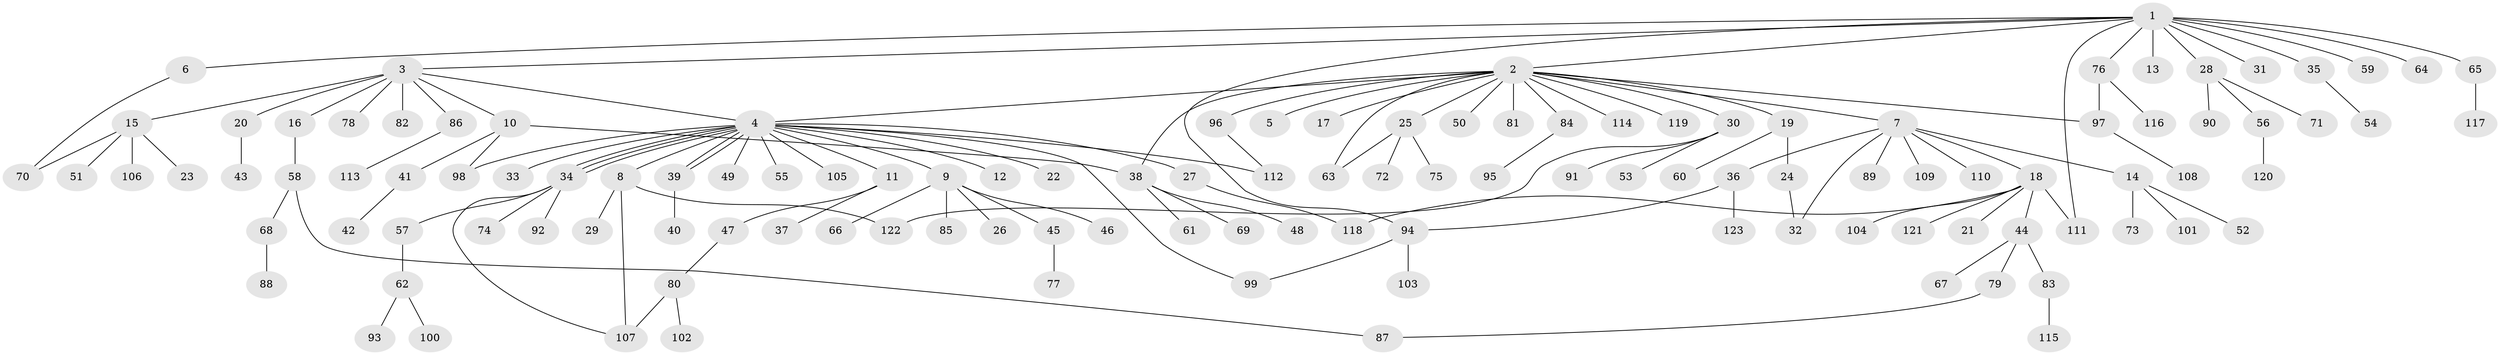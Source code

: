 // coarse degree distribution, {1: 0.44, 14: 0.02, 2: 0.3, 10: 0.02, 6: 0.04, 3: 0.12, 4: 0.02, 5: 0.02, 13: 0.02}
// Generated by graph-tools (version 1.1) at 2025/36/03/04/25 23:36:43]
// undirected, 123 vertices, 141 edges
graph export_dot {
  node [color=gray90,style=filled];
  1;
  2;
  3;
  4;
  5;
  6;
  7;
  8;
  9;
  10;
  11;
  12;
  13;
  14;
  15;
  16;
  17;
  18;
  19;
  20;
  21;
  22;
  23;
  24;
  25;
  26;
  27;
  28;
  29;
  30;
  31;
  32;
  33;
  34;
  35;
  36;
  37;
  38;
  39;
  40;
  41;
  42;
  43;
  44;
  45;
  46;
  47;
  48;
  49;
  50;
  51;
  52;
  53;
  54;
  55;
  56;
  57;
  58;
  59;
  60;
  61;
  62;
  63;
  64;
  65;
  66;
  67;
  68;
  69;
  70;
  71;
  72;
  73;
  74;
  75;
  76;
  77;
  78;
  79;
  80;
  81;
  82;
  83;
  84;
  85;
  86;
  87;
  88;
  89;
  90;
  91;
  92;
  93;
  94;
  95;
  96;
  97;
  98;
  99;
  100;
  101;
  102;
  103;
  104;
  105;
  106;
  107;
  108;
  109;
  110;
  111;
  112;
  113;
  114;
  115;
  116;
  117;
  118;
  119;
  120;
  121;
  122;
  123;
  1 -- 2;
  1 -- 3;
  1 -- 6;
  1 -- 13;
  1 -- 28;
  1 -- 31;
  1 -- 35;
  1 -- 59;
  1 -- 64;
  1 -- 65;
  1 -- 76;
  1 -- 94;
  1 -- 111;
  2 -- 4;
  2 -- 5;
  2 -- 7;
  2 -- 17;
  2 -- 19;
  2 -- 25;
  2 -- 30;
  2 -- 38;
  2 -- 50;
  2 -- 63;
  2 -- 81;
  2 -- 84;
  2 -- 96;
  2 -- 97;
  2 -- 114;
  2 -- 119;
  3 -- 4;
  3 -- 10;
  3 -- 15;
  3 -- 16;
  3 -- 20;
  3 -- 78;
  3 -- 82;
  3 -- 86;
  4 -- 8;
  4 -- 9;
  4 -- 11;
  4 -- 12;
  4 -- 22;
  4 -- 27;
  4 -- 33;
  4 -- 34;
  4 -- 34;
  4 -- 34;
  4 -- 39;
  4 -- 39;
  4 -- 49;
  4 -- 55;
  4 -- 98;
  4 -- 99;
  4 -- 105;
  4 -- 112;
  6 -- 70;
  7 -- 14;
  7 -- 18;
  7 -- 32;
  7 -- 36;
  7 -- 89;
  7 -- 109;
  7 -- 110;
  8 -- 29;
  8 -- 107;
  8 -- 122;
  9 -- 26;
  9 -- 45;
  9 -- 46;
  9 -- 66;
  9 -- 85;
  10 -- 38;
  10 -- 41;
  10 -- 98;
  11 -- 37;
  11 -- 47;
  14 -- 52;
  14 -- 73;
  14 -- 101;
  15 -- 23;
  15 -- 51;
  15 -- 70;
  15 -- 106;
  16 -- 58;
  18 -- 21;
  18 -- 44;
  18 -- 104;
  18 -- 111;
  18 -- 118;
  18 -- 121;
  19 -- 24;
  19 -- 60;
  20 -- 43;
  24 -- 32;
  25 -- 63;
  25 -- 72;
  25 -- 75;
  27 -- 118;
  28 -- 56;
  28 -- 71;
  28 -- 90;
  30 -- 53;
  30 -- 91;
  30 -- 122;
  34 -- 57;
  34 -- 74;
  34 -- 92;
  34 -- 107;
  35 -- 54;
  36 -- 94;
  36 -- 123;
  38 -- 48;
  38 -- 61;
  38 -- 69;
  39 -- 40;
  41 -- 42;
  44 -- 67;
  44 -- 79;
  44 -- 83;
  45 -- 77;
  47 -- 80;
  56 -- 120;
  57 -- 62;
  58 -- 68;
  58 -- 87;
  62 -- 93;
  62 -- 100;
  65 -- 117;
  68 -- 88;
  76 -- 97;
  76 -- 116;
  79 -- 87;
  80 -- 102;
  80 -- 107;
  83 -- 115;
  84 -- 95;
  86 -- 113;
  94 -- 99;
  94 -- 103;
  96 -- 112;
  97 -- 108;
}
